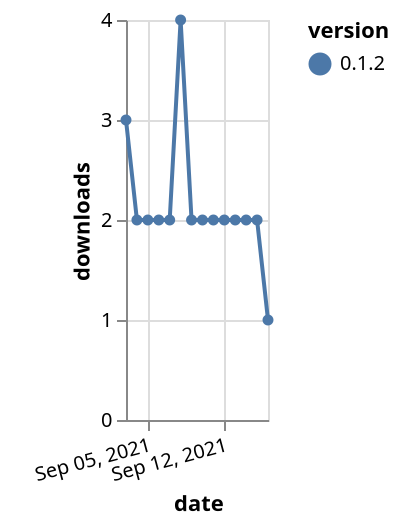 {"$schema": "https://vega.github.io/schema/vega-lite/v5.json", "description": "A simple bar chart with embedded data.", "data": {"values": [{"date": "2021-09-03", "total": 3015, "delta": 3, "version": "0.1.2"}, {"date": "2021-09-04", "total": 3017, "delta": 2, "version": "0.1.2"}, {"date": "2021-09-05", "total": 3019, "delta": 2, "version": "0.1.2"}, {"date": "2021-09-06", "total": 3021, "delta": 2, "version": "0.1.2"}, {"date": "2021-09-07", "total": 3023, "delta": 2, "version": "0.1.2"}, {"date": "2021-09-08", "total": 3027, "delta": 4, "version": "0.1.2"}, {"date": "2021-09-09", "total": 3029, "delta": 2, "version": "0.1.2"}, {"date": "2021-09-10", "total": 3031, "delta": 2, "version": "0.1.2"}, {"date": "2021-09-11", "total": 3033, "delta": 2, "version": "0.1.2"}, {"date": "2021-09-12", "total": 3035, "delta": 2, "version": "0.1.2"}, {"date": "2021-09-13", "total": 3037, "delta": 2, "version": "0.1.2"}, {"date": "2021-09-14", "total": 3039, "delta": 2, "version": "0.1.2"}, {"date": "2021-09-15", "total": 3041, "delta": 2, "version": "0.1.2"}, {"date": "2021-09-16", "total": 3042, "delta": 1, "version": "0.1.2"}]}, "width": "container", "mark": {"type": "line", "point": {"filled": true}}, "encoding": {"x": {"field": "date", "type": "temporal", "timeUnit": "yearmonthdate", "title": "date", "axis": {"labelAngle": -15}}, "y": {"field": "delta", "type": "quantitative", "title": "downloads"}, "color": {"field": "version", "type": "nominal"}, "tooltip": {"field": "delta"}}}